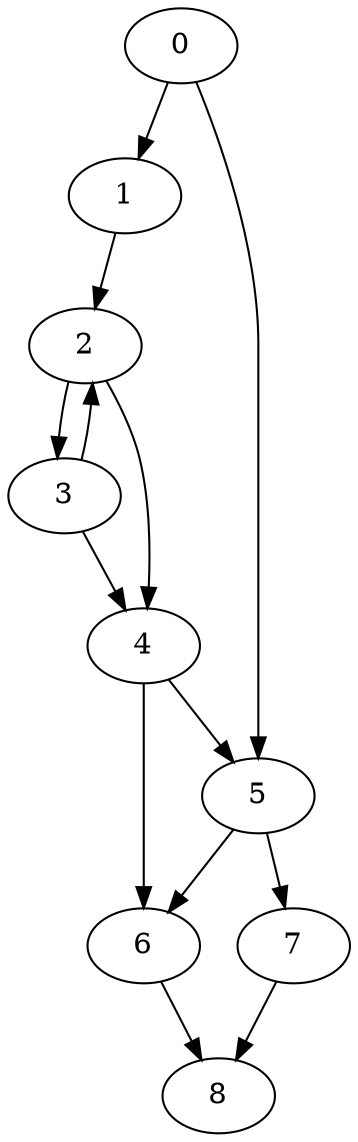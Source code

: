 digraph {
	0
	1
	2
	3
	4
	5
	6
	7
	8
	5 -> 7
	0 -> 1
	2 -> 3
	2 -> 4
	3 -> 4
	0 -> 5
	4 -> 5
	4 -> 6
	5 -> 6
	1 -> 2
	3 -> 2
	6 -> 8
	7 -> 8
}

